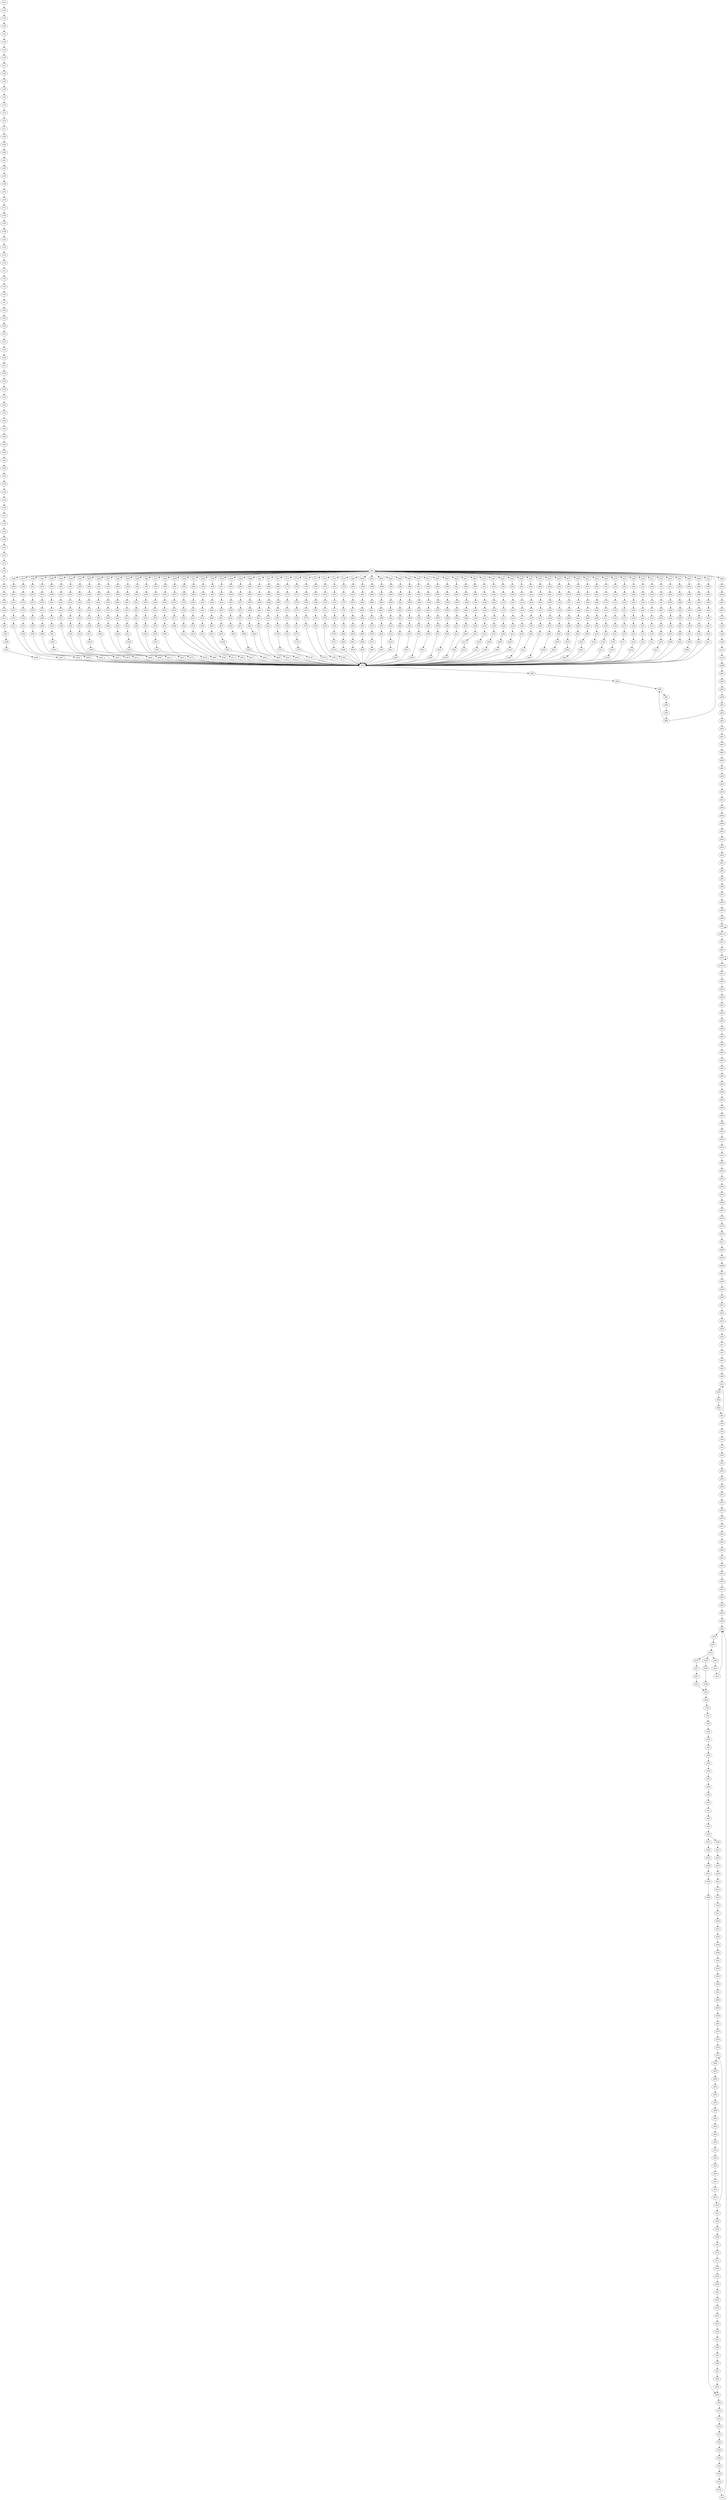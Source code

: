 digraph G {
"a888" -> "a88c"
"a88c" -> "a890"
"a890" -> "a894"
"a894" -> "a898"
"a898" -> "a89c"
"a89c" -> "a8a0"
"a8a0" -> "a8a4"
"a8a4" -> "a8a8"
"a8a8" -> "a8ac"
"a8ac" -> "a8b0"
"a8b0" -> "a8b4"
"a8b4" -> "a8b8"
"a8b8" -> "a8bc"
"a8bc" -> "a8c0"
"a8c0" -> "a8c4"
"a8c4" -> "a8c8"
"a8c8" -> "a8cc"
"a8cc" -> "a8d0"
"a8d0" -> "a8d4"
"a8d4" -> "a8d8"
"a8d8" -> "a8dc"
"a8dc" -> "a8e0"
"a8e0" -> "a8e4"
"a8e4" -> "a8e8"
"a8e8" -> "a8ec"
"a8ec" -> "a8f0"
"a8f0" -> "a8f4"
"a8f4" -> "a8f8"
"a8f8" -> "a8fc"
"a8fc" -> "a900"
"a900" -> "a904"
"a904" -> "a908"
"a908" -> "a90c"
"a90c+2" -> "a910"
"a90c" -> "a90c"
"a90c" -> "a90c+2"
"a910" -> "a914"
"a914" -> "a918"
"a918+2" -> "a91c"
"a918" -> "a918"
"a918" -> "a918+2"
"a91c" -> "a920"
"a920" -> "a924"
"a924" -> "a928"
"a928" -> "a92c"
"a92c" -> "a930"
"a930" -> "a934"
"a934" -> "a938"
"a938" -> "a93c"
"a93c" -> "a940"
"a940" -> "a944"
"a944" -> "a948"
"a948" -> "a94c"
"a94c" -> "a950"
"a950" -> "a954"
"a954" -> "a958"
"a958" -> "a95c"
"a95c" -> "a960"
"a960" -> "a964"
"a964" -> "a968"
"a968" -> "a96c"
"a96c" -> "a970"
"a970" -> "a974"
"a974" -> "ace4"
"ac3c" -> "ac40"
"ac40" -> "ac44"
"ac44" -> "ac48"
"ac48" -> "ac4c"
"ac4c" -> "ac50"
"ac50" -> "ac54"
"ac54" -> "ac58"
"ac58" -> "ac5c"
"ac5c" -> "ac60"
"ac60" -> "ac64"
"ac64" -> "ac68"
"ac68" -> "ac6c"
"ac6c" -> "ac70"
"ac70" -> "ac74"
"ac74" -> "ac78"
"ac78" -> "ac7c"
"ac7c" -> "ac80"
"ac80" -> "ac84"
"ac84" -> "ac88"
"ac88" -> "ac8c"
"ac8c" -> "ac90"
"ac90" -> "ac94"
"ac94" -> "ac98"
"ac98" -> "ac9c"
"ac9c" -> "e1c8"
"aca0" -> "aca4"
"aca4" -> "aca8"
"aca8" -> "acac"
"acac" -> "acb0"
"acb0" -> "acb4"
"acb4" -> "acb8"
"acb8" -> "acbc"
"acbc" -> "acc0"
"acc0" -> "acc4"
"acc4" -> "acc8"
"acc8" -> "accc"
"accc" -> "d2dc"
"acd0" -> "acd4"
"acd4" -> "acd8"
"acd8" -> "acdc"
"acdc" -> "ace0"
"ace0" -> "a888"
"ace4" -> "b454"
"ace8" -> "acec"
"acec" -> "acf0"
"acf0" -> "dfa0"
"acf4" -> "acf8"
"acf8" -> "acfc"
"acfc" -> "b3f8"
"ad00" -> "ad04"
"ad04" -> "ad08"
"ad08" -> "df0c"
"ad0c" -> "ad10"
"ad10" -> "ad14"
"ad14" -> "df0c"
"ad18" -> "ad1c"
"ad1c" -> "ad20"
"ad20" -> "ad24"
"ad24" -> "e4e4"
"ad28" -> "ad2c"
"ad2c" -> "ad30"
"ad30" -> "ad34"
"ad34" -> "ad38"
"ad38" -> "b4bc"
"b3f8" -> "b3fc"
"b3fc" -> "b400"
"b400" -> "b404"
"b404" -> "b408"
"b408" -> "b40c"
"b40c" -> "b410"
"b410" -> "b414"
"b414" -> "b418"
"b418" -> "b41c"
"b41c" -> "b420"
"b420" -> "b424"
"b424" -> "b428"
"b428" -> "b42c"
"b42c" -> "b430"
"b430" -> "b434"
"b434" -> "b438"
"b438" -> "b43c"
"b43c" -> "b440"
"b440" -> "ad00"
"b454" -> "b458"
"b458" -> "b45c"
"b45c" -> "b460"
"b460" -> "b464"
"b464" -> "b468"
"b468" -> "b46c"
"b46c" -> "b470"
"b470" -> "b474"
"b474" -> "b478"
"b478" -> "b47c"
"b47c" -> "b480"
"b480" -> "b484"
"b484" -> "b488"
"b488" -> "b48c"
"b48c" -> "b490"
"b490" -> "b494"
"b494" -> "b498"
"b498" -> "b49c"
"b49c" -> "b4a0"
"b4a0" -> "b4a4"
"b4a4" -> "b4a8"
"b4a8" -> "ace8"
"b4bc" -> "b4c0"
"b4c0" -> "b4c4"
"b4c4" -> "b4c8"
"b4c8" -> "b4cc"
"b4cc" -> "b4d0"
"b4d0" -> "d23c"
"b4d4" -> "b4d8"
"b4d8" -> "b4dc"
"b4dc" -> "d178"
"b4e0" -> "b4e4"
"b4e4" -> "b4e8"
"b4e8" -> "b4ec"
"b4ec" -> "b4f0"
"b4f0" -> "b4f4"
"b4f4" -> "b4f8"
"b4f8" -> "b4fc"
"b4fc" -> "b500"
"b500" -> "b504"
"b504" -> "b508"
"b508" -> "b50c"
"b50c" -> "b510"
"b510" -> "b514"
"b514" -> "b518"
"b518" -> "b51c"
"b51c" -> "b520"
"b520" -> "b524"
"b524" -> "b528"
"b528" -> "b52c"
"b52c" -> "b530"
"b530" -> "b534"
"b534" -> "b538"
"b538" -> "b53c"
"b53c" -> "df0c"
"b540" -> "b544"
"b544" -> "b548"
"b548" -> "e4e4"
"b54c" -> "b550"
"b550" -> "b554"
"b554" -> "b558"
"b558" -> "b55c"
"b55c" -> "b560"
"b560" -> "b564"
"b564" -> "b508"
"d178" -> "d17c"
"d17c" -> "d180"
"d180" -> "d184"
"d184" -> "d188"
"d188" -> "d18c"
"d18c" -> "d190"
"d190" -> "d194"
"d194" -> "b4e0"
"d23c" -> "d240"
"d240" -> "d244"
"d244" -> "d248"
"d248" -> "d24c"
"d24c" -> "d250"
"d250" -> "d254"
"d254" -> "d258"
"d258" -> "d25c"
"d25c" -> "d260"
"d260" -> "d264"
"d264" -> "d268"
"d268" -> "d26c"
"d26c" -> "d270"
"d270" -> "d274"
"d274" -> "d278"
"d278" -> "d27c"
"d27c" -> "d280"
"d280" -> "d284"
"d284" -> "d288"
"d288" -> "d28c"
"d28c" -> "d290"
"d290" -> "d294"
"d294" -> "d298"
"d298" -> "d29c"
"d29c" -> "d2a0"
"d2a0" -> "d2a4"
"d2a4" -> "d2a8"
"d2a8" -> "d2ac"
"d2ac" -> "d2b0"
"d2b0" -> "d2b4"
"d2b4" -> "d2b8"
"d2b8" -> "d2bc"
"d2bc" -> "d2c0"
"d2c0" -> "d2c4"
"d2c4" -> "d2c8"
"d2c8" -> "d27c"
"d2c8" -> "d2cc"
"d2cc" -> "d2d0"
"d2d0" -> "b4d4"
"d2dc" -> "d2e0"
"d2e0" -> "d2e4"
"d2e4" -> "d2e8"
"d2e8" -> "d2ec"
"d2ec" -> "d2f0"
"d2f0" -> "d2f4"
"d2f4" -> "d2f8"
"d2f8" -> "d2fc"
"d2fc" -> "d300"
"d300" -> "df7c"
"d304" -> "d308"
"d308" -> "d30c"
"d30c" -> "d310"
"d310" -> "d314"
"d314" -> "d318"
"d318" -> "d31c"
"d31c" -> "d320"
"d320" -> "df7c"
"d324" -> "d328"
"d328" -> "d32c"
"d32c" -> "d330"
"d330" -> "d334"
"d334" -> "d338"
"d338" -> "d33c"
"d33c" -> "d340"
"d340" -> "d344"
"d344" -> "df7c"
"d348" -> "d34c"
"d34c" -> "d350"
"d350" -> "d354"
"d354" -> "d358"
"d358" -> "d35c"
"d35c" -> "d360"
"d360" -> "d364"
"d364" -> "d368"
"d368" -> "df7c"
"d36c" -> "d370"
"d370" -> "d374"
"d374" -> "d378"
"d378" -> "d37c"
"d37c" -> "d380"
"d380" -> "d384"
"d384" -> "d388"
"d388" -> "d38c"
"d38c" -> "df7c"
"d390" -> "d394"
"d394" -> "d398"
"d398" -> "d39c"
"d39c" -> "d3a0"
"d3a0" -> "d3a4"
"d3a4" -> "d3a8"
"d3a8" -> "d3ac"
"d3ac" -> "d3b0"
"d3b0" -> "d3b4"
"d3b4" -> "df7c"
"d3b8" -> "d3bc"
"d3bc" -> "d3c0"
"d3c0" -> "d3c4"
"d3c4" -> "d3c8"
"d3c8" -> "d3cc"
"d3cc" -> "d3d0"
"d3d0" -> "d3d4"
"d3d4" -> "df7c"
"d3d8" -> "d3dc"
"d3dc" -> "d3e0"
"d3e0" -> "d3e4"
"d3e4" -> "d3e8"
"d3e8" -> "d3ec"
"d3ec" -> "d3f0"
"d3f0" -> "d3f4"
"d3f4" -> "d3f8"
"d3f8" -> "df7c"
"d3fc" -> "d400"
"d400" -> "d404"
"d404" -> "d408"
"d408" -> "d40c"
"d40c" -> "d410"
"d410" -> "d414"
"d414" -> "d418"
"d418" -> "d41c"
"d41c" -> "df7c"
"d420" -> "d424"
"d424" -> "d428"
"d428" -> "d42c"
"d42c" -> "d430"
"d430" -> "d434"
"d434" -> "d438"
"d438" -> "d43c"
"d43c" -> "d440"
"d440" -> "d444"
"d444" -> "df7c"
"d448" -> "d44c"
"d44c" -> "d450"
"d450" -> "d454"
"d454" -> "d458"
"d458" -> "d45c"
"d45c" -> "d460"
"d460" -> "d464"
"d464" -> "d468"
"d468" -> "df7c"
"d46c" -> "d470"
"d470" -> "d474"
"d474" -> "d478"
"d478" -> "d47c"
"d47c" -> "d480"
"d480" -> "d484"
"d484" -> "d488"
"d488" -> "df7c"
"d48c" -> "d490"
"d490" -> "d494"
"d494" -> "d498"
"d498" -> "d49c"
"d49c" -> "d4a0"
"d4a0" -> "d4a4"
"d4a4" -> "d4a8"
"d4a8" -> "d4ac"
"d4ac" -> "df7c"
"d4b0" -> "d4b4"
"d4b4" -> "d4b8"
"d4b8" -> "d4bc"
"d4bc" -> "d4c0"
"d4c0" -> "d4c4"
"d4c4" -> "d4c8"
"d4c8" -> "d4cc"
"d4cc" -> "d4d0"
"d4d0" -> "d4d4"
"d4d4" -> "df7c"
"d4d8" -> "d4dc"
"d4dc" -> "d4e0"
"d4e0" -> "d4e4"
"d4e4" -> "d4e8"
"d4e8" -> "d4ec"
"d4ec" -> "d4f0"
"d4f0" -> "d4f4"
"d4f4" -> "df7c"
"d4f8" -> "d4fc"
"d4fc" -> "d500"
"d500" -> "d504"
"d504" -> "d508"
"d508" -> "d50c"
"d50c" -> "d510"
"d510" -> "d514"
"d514" -> "d518"
"d518" -> "df7c"
"d51c" -> "d520"
"d520" -> "d524"
"d524" -> "d528"
"d528" -> "d52c"
"d52c" -> "d530"
"d530" -> "d534"
"d534" -> "d538"
"d538" -> "d53c"
"d53c" -> "d540"
"d540" -> "df7c"
"d544" -> "d548"
"d548" -> "d54c"
"d54c" -> "d550"
"d550" -> "d554"
"d554" -> "d558"
"d558" -> "d55c"
"d55c" -> "d560"
"d560" -> "d564"
"d564" -> "df7c"
"d568" -> "d56c"
"d56c" -> "d570"
"d570" -> "d574"
"d574" -> "d578"
"d578" -> "d57c"
"d57c" -> "d580"
"d580" -> "d584"
"d584" -> "df7c"
"d588" -> "d58c"
"d58c" -> "d590"
"d590" -> "d594"
"d594" -> "d598"
"d598" -> "d59c"
"d59c" -> "d5a0"
"d5a0" -> "d5a4"
"d5a4" -> "d5a8"
"d5a8" -> "df7c"
"d5ac" -> "d5b0"
"d5b0" -> "d5b4"
"d5b4" -> "d5b8"
"d5b8" -> "d5bc"
"d5bc" -> "d5c0"
"d5c0" -> "d5c4"
"d5c4" -> "d5c8"
"d5c8" -> "d5cc"
"d5cc" -> "df7c"
"d5d0" -> "d5d4"
"d5d4" -> "d5d8"
"d5d8" -> "d5dc"
"d5dc" -> "d5e0"
"d5e0" -> "d5e4"
"d5e4" -> "d5e8"
"d5e8" -> "d5ec"
"d5ec" -> "d5f0"
"d5f0" -> "df7c"
"d5f4" -> "d5f8"
"d5f8" -> "d5fc"
"d5fc" -> "d600"
"d600" -> "d604"
"d604" -> "d608"
"d608" -> "d60c"
"d60c" -> "d610"
"d610" -> "d614"
"d614" -> "df7c"
"d618" -> "d61c"
"d61c" -> "d620"
"d620" -> "d624"
"d624" -> "d628"
"d628" -> "d62c"
"d62c" -> "d630"
"d630" -> "d634"
"d634" -> "d638"
"d638" -> "d63c"
"d63c" -> "df7c"
"d640" -> "d644"
"d644" -> "d648"
"d648" -> "d64c"
"d64c" -> "d650"
"d650" -> "d654"
"d654" -> "d658"
"d658" -> "d65c"
"d65c" -> "d660"
"d660" -> "df7c"
"d664" -> "d668"
"d668" -> "d66c"
"d66c" -> "d670"
"d670" -> "d674"
"d674" -> "d678"
"d678" -> "d67c"
"d67c" -> "d680"
"d680" -> "d684"
"d684" -> "df7c"
"d688" -> "d68c"
"d68c" -> "d690"
"d690" -> "d694"
"d694" -> "d698"
"d698" -> "d69c"
"d69c" -> "d6a0"
"d6a0" -> "d6a4"
"d6a4" -> "d6a8"
"d6a8" -> "df7c"
"d6ac" -> "d6b0"
"d6b0" -> "d6b4"
"d6b4" -> "d6b8"
"d6b8" -> "d6bc"
"d6bc" -> "d6c0"
"d6c0" -> "d6c4"
"d6c4" -> "d6c8"
"d6c8" -> "df7c"
"d6cc" -> "d6d0"
"d6d0" -> "d6d4"
"d6d4" -> "d6d8"
"d6d8" -> "d6dc"
"d6dc" -> "d6e0"
"d6e0" -> "d6e4"
"d6e4" -> "d6e8"
"d6e8" -> "df7c"
"d6ec" -> "d6f0"
"d6f0" -> "d6f4"
"d6f4" -> "d6f8"
"d6f8" -> "d6fc"
"d6fc" -> "d700"
"d700" -> "d704"
"d704" -> "d708"
"d708" -> "d70c"
"d70c" -> "df7c"
"d710" -> "d714"
"d714" -> "d718"
"d718" -> "d71c"
"d71c" -> "d720"
"d720" -> "d724"
"d724" -> "d728"
"d728" -> "d72c"
"d72c" -> "d730"
"d730" -> "df7c"
"d734" -> "d738"
"d738" -> "d73c"
"d73c" -> "d740"
"d740" -> "d744"
"d744" -> "d748"
"d748" -> "d74c"
"d74c" -> "d750"
"d750" -> "d754"
"d754" -> "d758"
"d758" -> "df7c"
"d75c" -> "d760"
"d760" -> "d764"
"d764" -> "d768"
"d768" -> "d76c"
"d76c" -> "d770"
"d770" -> "d774"
"d774" -> "d778"
"d778" -> "df7c"
"d77c" -> "d780"
"d780" -> "d784"
"d784" -> "d788"
"d788" -> "d78c"
"d78c" -> "d790"
"d790" -> "d794"
"d794" -> "d798"
"d798" -> "df7c"
"d79c" -> "d7a0"
"d7a0" -> "d7a4"
"d7a4" -> "d7a8"
"d7a8" -> "d7ac"
"d7ac" -> "d7b0"
"d7b0" -> "d7b4"
"d7b4" -> "d7b8"
"d7b8" -> "df7c"
"d7bc" -> "d7c0"
"d7c0" -> "d7c4"
"d7c4" -> "d7c8"
"d7c8" -> "d7cc"
"d7cc" -> "d7d0"
"d7d0" -> "d7d4"
"d7d4" -> "d7d8"
"d7d8" -> "d7dc"
"d7dc" -> "d7e0"
"d7e0" -> "df7c"
"d7e4" -> "d7e8"
"d7e8" -> "d7ec"
"d7ec" -> "d7f0"
"d7f0" -> "d7f4"
"d7f4" -> "d7f8"
"d7f8" -> "d7fc"
"d7fc" -> "d800"
"d800" -> "d804"
"d804" -> "d808"
"d808" -> "df7c"
"d80c" -> "d810"
"d810" -> "d814"
"d814" -> "d818"
"d818" -> "d81c"
"d81c" -> "d820"
"d820" -> "d824"
"d824" -> "d828"
"d828" -> "d82c"
"d82c" -> "d830"
"d830" -> "df7c"
"d834" -> "d838"
"d838" -> "d83c"
"d83c" -> "d840"
"d840" -> "d844"
"d844" -> "d848"
"d848" -> "d84c"
"d84c" -> "d850"
"d850" -> "d854"
"d854" -> "d858"
"d858" -> "df7c"
"d85c" -> "d860"
"d860" -> "d864"
"d864" -> "d868"
"d868" -> "d86c"
"d86c" -> "d870"
"d870" -> "d874"
"d874" -> "d878"
"d878" -> "d87c"
"d87c" -> "d880"
"d880" -> "df7c"
"d884" -> "d888"
"d888" -> "d88c"
"d88c" -> "d890"
"d890" -> "d894"
"d894" -> "d898"
"d898" -> "d89c"
"d89c" -> "d8a0"
"d8a0" -> "d8a4"
"d8a4" -> "df7c"
"d8a8" -> "d8ac"
"d8ac" -> "d8b0"
"d8b0" -> "d8b4"
"d8b4" -> "d8b8"
"d8b8" -> "d8bc"
"d8bc" -> "d8c0"
"d8c0" -> "d8c4"
"d8c4" -> "d8c8"
"d8c8" -> "d8cc"
"d8cc" -> "df7c"
"d8d0" -> "d8d4"
"d8d4" -> "d8d8"
"d8d8" -> "d8dc"
"d8dc" -> "d8e0"
"d8e0" -> "d8e4"
"d8e4" -> "d8e8"
"d8e8" -> "d8ec"
"d8ec" -> "d8f0"
"d8f0" -> "df7c"
"d8f4" -> "d8f8"
"d8f8" -> "d8fc"
"d8fc" -> "d900"
"d900" -> "d904"
"d904" -> "d908"
"d908" -> "d90c"
"d90c" -> "d910"
"d910" -> "d914"
"d914" -> "df7c"
"d918" -> "d91c"
"d91c" -> "d920"
"d920" -> "d924"
"d924" -> "d928"
"d928" -> "d92c"
"d92c" -> "d930"
"d930" -> "d934"
"d934" -> "d938"
"d938" -> "df7c"
"d93c" -> "d940"
"d940" -> "d944"
"d944" -> "d948"
"d948" -> "d94c"
"d94c" -> "d950"
"d950" -> "d954"
"d954" -> "d958"
"d958" -> "d95c"
"d95c" -> "df7c"
"d960" -> "d964"
"d964" -> "d968"
"d968" -> "d96c"
"d96c" -> "d970"
"d970" -> "d974"
"d974" -> "d978"
"d978" -> "d97c"
"d97c" -> "d980"
"d980" -> "df7c"
"d984" -> "d988"
"d988" -> "d98c"
"d98c" -> "d990"
"d990" -> "d994"
"d994" -> "d998"
"d998" -> "d99c"
"d99c" -> "d9a0"
"d9a0" -> "d9a4"
"d9a4" -> "df7c"
"d9a8" -> "d9ac"
"d9ac" -> "d9b0"
"d9b0" -> "d9b4"
"d9b4" -> "d9b8"
"d9b8" -> "d9bc"
"d9bc" -> "d9c0"
"d9c0" -> "d9c4"
"d9c4" -> "d9c8"
"d9c8" -> "df7c"
"d9cc" -> "d9d0"
"d9d0" -> "d9d4"
"d9d4" -> "d9d8"
"d9d8" -> "d9dc"
"d9dc" -> "d9e0"
"d9e0" -> "d9e4"
"d9e4" -> "d9e8"
"d9e8" -> "d9ec"
"d9ec" -> "df7c"
"d9f0" -> "d9f4"
"d9f4" -> "d9f8"
"d9f8" -> "d9fc"
"d9fc" -> "da00"
"da00" -> "da04"
"da04" -> "da08"
"da08" -> "da0c"
"da0c" -> "da10"
"da10" -> "da14"
"da14" -> "df7c"
"da18" -> "da1c"
"da1c" -> "da20"
"da20" -> "da24"
"da24" -> "da28"
"da28" -> "da2c"
"da2c" -> "da30"
"da30" -> "da34"
"da34" -> "da38"
"da38" -> "da3c"
"da3c" -> "df7c"
"da40" -> "da44"
"da44" -> "da48"
"da48" -> "da4c"
"da4c" -> "da50"
"da50" -> "da54"
"da54" -> "da58"
"da58" -> "da5c"
"da5c" -> "da60"
"da60" -> "da64"
"da64" -> "df7c"
"da68" -> "da6c"
"da6c" -> "da70"
"da70" -> "da74"
"da74" -> "da78"
"da78" -> "da7c"
"da7c" -> "da80"
"da80" -> "da84"
"da84" -> "da88"
"da88" -> "da8c"
"da8c" -> "df7c"
"da90" -> "da94"
"da94" -> "da98"
"da98" -> "da9c"
"da9c" -> "daa0"
"daa0" -> "daa4"
"daa4" -> "daa8"
"daa8" -> "daac"
"daac" -> "dab0"
"dab0" -> "dab4"
"dab4" -> "df7c"
"dab8" -> "dabc"
"dabc" -> "dac0"
"dac0" -> "dac4"
"dac4" -> "dac8"
"dac8" -> "dacc"
"dacc" -> "dad0"
"dad0" -> "dad4"
"dad4" -> "dad8"
"dad8" -> "df7c"
"dadc" -> "dae0"
"dae0" -> "dae4"
"dae4" -> "dae8"
"dae8" -> "daec"
"daec" -> "daf0"
"daf0" -> "daf4"
"daf4" -> "daf8"
"daf8" -> "dafc"
"dafc" -> "df7c"
"db00" -> "db04"
"db04" -> "db08"
"db08" -> "db0c"
"db0c" -> "db10"
"db10" -> "db14"
"db14" -> "db18"
"db18" -> "db1c"
"db1c" -> "db20"
"db20" -> "df7c"
"db24" -> "db28"
"db28" -> "db2c"
"db2c" -> "db30"
"db30" -> "db34"
"db34" -> "db38"
"db38" -> "db3c"
"db3c" -> "db40"
"db40" -> "db44"
"db44" -> "df7c"
"db48" -> "db4c"
"db4c" -> "db50"
"db50" -> "db54"
"db54" -> "db58"
"db58" -> "db5c"
"db5c" -> "db60"
"db60" -> "db64"
"db64" -> "db68"
"db68" -> "db6c"
"db6c" -> "df7c"
"db70" -> "db74"
"db74" -> "db78"
"db78" -> "db7c"
"db7c" -> "db80"
"db80" -> "db84"
"db84" -> "db88"
"db88" -> "db8c"
"db8c" -> "db90"
"db90" -> "db94"
"db94" -> "df7c"
"db98" -> "db9c"
"db9c" -> "dba0"
"dba0" -> "dba4"
"dba4" -> "dba8"
"dba8" -> "dbac"
"dbac" -> "dbb0"
"dbb0" -> "dbb4"
"dbb4" -> "dbb8"
"dbb8" -> "df7c"
"dbbc" -> "dbc0"
"dbc0" -> "dbc4"
"dbc4" -> "dbc8"
"dbc8" -> "dbcc"
"dbcc" -> "dbd0"
"dbd0" -> "dbd4"
"dbd4" -> "dbd8"
"dbd8" -> "dbdc"
"dbdc" -> "dbe0"
"dbe0" -> "df7c"
"dbe4" -> "dbe8"
"dbe8" -> "dbec"
"dbec" -> "dbf0"
"dbf0" -> "dbf4"
"dbf4" -> "dbf8"
"dbf8" -> "dbfc"
"dbfc" -> "dc00"
"dc00" -> "dc04"
"dc04" -> "df7c"
"dc08" -> "dc0c"
"dc0c" -> "dc10"
"dc10" -> "dc14"
"dc14" -> "dc18"
"dc18" -> "dc1c"
"dc1c" -> "dc20"
"dc20" -> "dc24"
"dc24" -> "dc28"
"dc28" -> "dc2c"
"dc2c" -> "df7c"
"dc30" -> "dc34"
"dc34" -> "dc38"
"dc38" -> "dc3c"
"dc3c" -> "dc40"
"dc40" -> "dc44"
"dc44" -> "dc48"
"dc48" -> "dc4c"
"dc4c" -> "dc50"
"dc50" -> "dc54"
"dc54" -> "dc58"
"dc58" -> "df7c"
"dc5c" -> "dc60"
"dc60" -> "dc64"
"dc64" -> "dc68"
"dc68" -> "dc6c"
"dc6c" -> "dc70"
"dc70" -> "dc74"
"dc74" -> "dc78"
"dc78" -> "dc7c"
"dc7c" -> "df7c"
"dc80" -> "dc84"
"dc84" -> "dc88"
"dc88" -> "dc8c"
"dc8c" -> "dc90"
"dc90" -> "dc94"
"dc94" -> "dc98"
"dc98" -> "dc9c"
"dc9c" -> "dca0"
"dca0" -> "dca4"
"dca4" -> "df7c"
"dca8" -> "dcac"
"dcac" -> "dcb0"
"dcb0" -> "dcb4"
"dcb4" -> "dcb8"
"dcb8" -> "dcbc"
"dcbc" -> "dcc0"
"dcc0" -> "dcc4"
"dcc4" -> "dcc8"
"dcc8" -> "df7c"
"dccc" -> "dcd0"
"dcd0" -> "dcd4"
"dcd4" -> "dcd8"
"dcd8" -> "dcdc"
"dcdc" -> "dce0"
"dce0" -> "dce4"
"dce4" -> "dce8"
"dce8" -> "dcec"
"dcec" -> "df7c"
"dcf0" -> "dcf4"
"dcf4" -> "dcf8"
"dcf8" -> "dcfc"
"dcfc" -> "dd00"
"dd00" -> "dd04"
"dd04" -> "dd08"
"dd08" -> "dd0c"
"dd0c" -> "dd10"
"dd10" -> "dd14"
"dd14" -> "df7c"
"dd18" -> "dd1c"
"dd1c" -> "dd20"
"dd20" -> "dd24"
"dd24" -> "dd28"
"dd28" -> "dd2c"
"dd2c" -> "dd30"
"dd30" -> "dd34"
"dd34" -> "dd38"
"dd38" -> "df7c"
"dd3c" -> "dd40"
"dd40" -> "dd44"
"dd44" -> "dd48"
"dd48" -> "dd4c"
"dd4c" -> "dd50"
"dd50" -> "dd54"
"dd54" -> "dd58"
"dd58" -> "dd5c"
"dd5c" -> "df7c"
"dd60" -> "dd64"
"dd64" -> "dd68"
"dd68" -> "dd6c"
"dd6c" -> "dd70"
"dd70" -> "dd74"
"dd74" -> "dd78"
"dd78" -> "dd7c"
"dd7c" -> "dd80"
"dd80" -> "dd84"
"dd84" -> "df7c"
"dd88" -> "dd8c"
"dd8c" -> "dd90"
"dd90" -> "dd94"
"dd94" -> "dd98"
"dd98" -> "dd9c"
"dd9c" -> "dda0"
"dda0" -> "dda4"
"dda4" -> "dda8"
"dda8" -> "df7c"
"ddac" -> "ddb0"
"ddb0" -> "ddb4"
"ddb4" -> "ddb8"
"ddb8" -> "ddbc"
"ddbc" -> "ddc0"
"ddc0" -> "ddc4"
"ddc4" -> "ddc8"
"ddc8" -> "ddcc"
"ddcc" -> "df7c"
"ddd0" -> "ddd4"
"ddd4" -> "ddd8"
"ddd8" -> "dddc"
"dddc" -> "dde0"
"dde0" -> "dde4"
"dde4" -> "acd0"
"df0c" -> "df10"
"df10" -> "df14"
"df14" -> "df18"
"df18" -> "ad0c"
"df18" -> "ad18"
"df18" -> "b540"
"df7c" -> "df80"
"df80" -> "df84"
"df84" -> "df88"
"df88" -> "df8c"
"df8c" -> "df90"
"df90" -> "df94"
"df94" -> "df98"
"df98" -> "df88"
"df98" -> "df9c"
"df9c" -> "d304"
"df9c" -> "d324"
"df9c" -> "d348"
"df9c" -> "d36c"
"df9c" -> "d390"
"df9c" -> "d3b8"
"df9c" -> "d3d8"
"df9c" -> "d3fc"
"df9c" -> "d420"
"df9c" -> "d448"
"df9c" -> "d46c"
"df9c" -> "d48c"
"df9c" -> "d4b0"
"df9c" -> "d4d8"
"df9c" -> "d4f8"
"df9c" -> "d51c"
"df9c" -> "d544"
"df9c" -> "d568"
"df9c" -> "d588"
"df9c" -> "d5ac"
"df9c" -> "d5d0"
"df9c" -> "d5f4"
"df9c" -> "d618"
"df9c" -> "d640"
"df9c" -> "d664"
"df9c" -> "d688"
"df9c" -> "d6ac"
"df9c" -> "d6cc"
"df9c" -> "d6ec"
"df9c" -> "d710"
"df9c" -> "d734"
"df9c" -> "d75c"
"df9c" -> "d77c"
"df9c" -> "d79c"
"df9c" -> "d7bc"
"df9c" -> "d7e4"
"df9c" -> "d80c"
"df9c" -> "d834"
"df9c" -> "d85c"
"df9c" -> "d884"
"df9c" -> "d8a8"
"df9c" -> "d8d0"
"df9c" -> "d8f4"
"df9c" -> "d918"
"df9c" -> "d93c"
"df9c" -> "d960"
"df9c" -> "d984"
"df9c" -> "d9a8"
"df9c" -> "d9cc"
"df9c" -> "d9f0"
"df9c" -> "da18"
"df9c" -> "da40"
"df9c" -> "da68"
"df9c" -> "da90"
"df9c" -> "dab8"
"df9c" -> "dadc"
"df9c" -> "db00"
"df9c" -> "db24"
"df9c" -> "db48"
"df9c" -> "db70"
"df9c" -> "db98"
"df9c" -> "dbbc"
"df9c" -> "dbe4"
"df9c" -> "dc08"
"df9c" -> "dc30"
"df9c" -> "dc5c"
"df9c" -> "dc80"
"df9c" -> "dca8"
"df9c" -> "dccc"
"df9c" -> "dcf0"
"df9c" -> "dd18"
"df9c" -> "dd3c"
"df9c" -> "dd60"
"df9c" -> "dd88"
"df9c" -> "ddac"
"df9c" -> "ddd0"
"dfa0" -> "dfa4"
"dfa4" -> "dfa8"
"dfa8" -> "dfac"
"dfac" -> "dfb0"
"dfb0" -> "dfb4"
"dfb4" -> "dfb8"
"dfb8" -> "dfbc"
"dfbc" -> "dfac"
"dfbc" -> "dfc0"
"dfc0" -> "acf4"
"e1c8" -> "e1cc"
"e1cc" -> "e1d0"
"e1d0" -> "e1d4"
"e1d4" -> "e1d8"
"e1d8" -> "e1dc"
"e1dc" -> "e1e0"
"e1e0" -> "e1e4"
"e1e4" -> "e1e8"
"e1e8" -> "e1ec"
"e1ec" -> "e1f0"
"e1f0" -> "e1f4"
"e1f4" -> "e1f8"
"e1f8" -> "e1fc"
"e1fc" -> "e200"
"e200" -> "e204"
"e204" -> "e208"
"e208" -> "e20c"
"e20c" -> "e210"
"e210" -> "e214"
"e214" -> "e218"
"e218" -> "e21c"
"e21c" -> "e220"
"e220" -> "e224"
"e224" -> "e228"
"e228" -> "e22c"
"e22c" -> "e230"
"e230" -> "e234"
"e234" -> "e238"
"e238" -> "e23c"
"e23c" -> "e240"
"e240" -> "e244"
"e244" -> "e248"
"e248" -> "e24c"
"e24c" -> "e250"
"e250" -> "e254"
"e254" -> "e258"
"e258" -> "aca0"
"e3e8" -> "e3ec"
"e3ec" -> "e3f0"
"e3f0" -> "e4d0"
"e4d0" -> "e4d4"
"e4d4" -> "e4fc"
"e4d8" -> "e4dc"
"e4dc" -> "e4e0"
"e4e0" -> "e4ec"
"e4e4" -> "e4e8"
"e4e8" -> "e3e8"
"e4ec" -> "e4f0"
"e4f0" -> "e4f4"
"e4f4" -> "e4f8"
"e4f8" -> "ad28"
"e4f8" -> "b54c"
"e4fc" -> "e500"
"e500" -> "e504"
"e504" -> "e508"
"e508" -> "e50c"
"e50c" -> "e4d8"
}